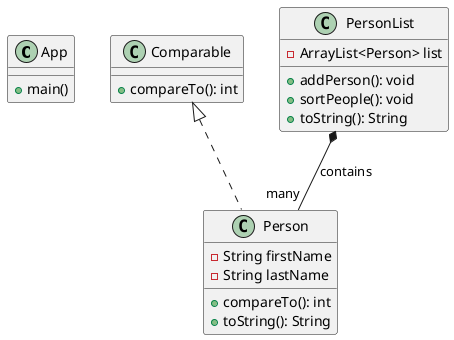 @startuml

class App {
  +main()
}

class Comparable {
  +compareTo(): int
}

class Person implements Comparable {
  -String firstName
  -String lastName
  +compareTo(): int
  +toString(): String
}

class PersonList {
  -ArrayList<Person> list
  +addPerson(): void
  +sortPeople(): void
  +toString(): String
}

PersonList *-- "many" Person : contains

@enduml